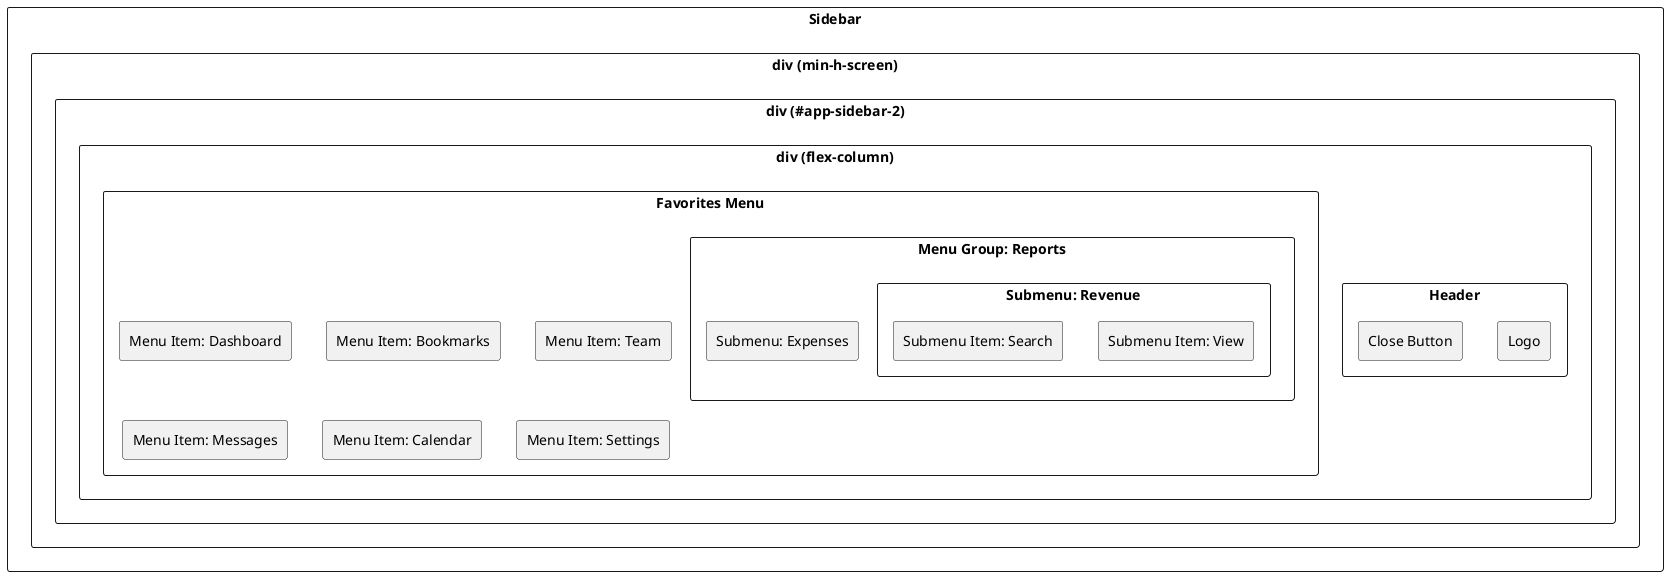 @startuml
skinparam componentStyle rectangle

component "Sidebar" {
    component "div (min-h-screen)" {
        component "div (#app-sidebar-2)" {
            component "div (flex-column)" {
                component "Header" as Header {
                    component "Logo" as Logo
                    component "Close Button" as CloseButton
                }
                component "Favorites Menu" as FavoritesMenu {
                    component "Menu Item: Dashboard" as Dashboard
                    component "Menu Item: Bookmarks" as Bookmarks
                    component "Menu Group: Reports" as Reports {
                        component "Submenu: Revenue" as Revenue {
                            component "Submenu Item: View" as RevenueView
                            component "Submenu Item: Search" as RevenueSearch
                        }
                        component "Submenu: Expenses" as Expenses
                    }
                    component "Menu Item: Team" as Team
                    component "Menu Item: Messages" as Messages
                    component "Menu Item: Calendar" as Calendar
                    component "Menu Item: Settings" as Settings
                }
            }
        }
    }
}
@enduml
